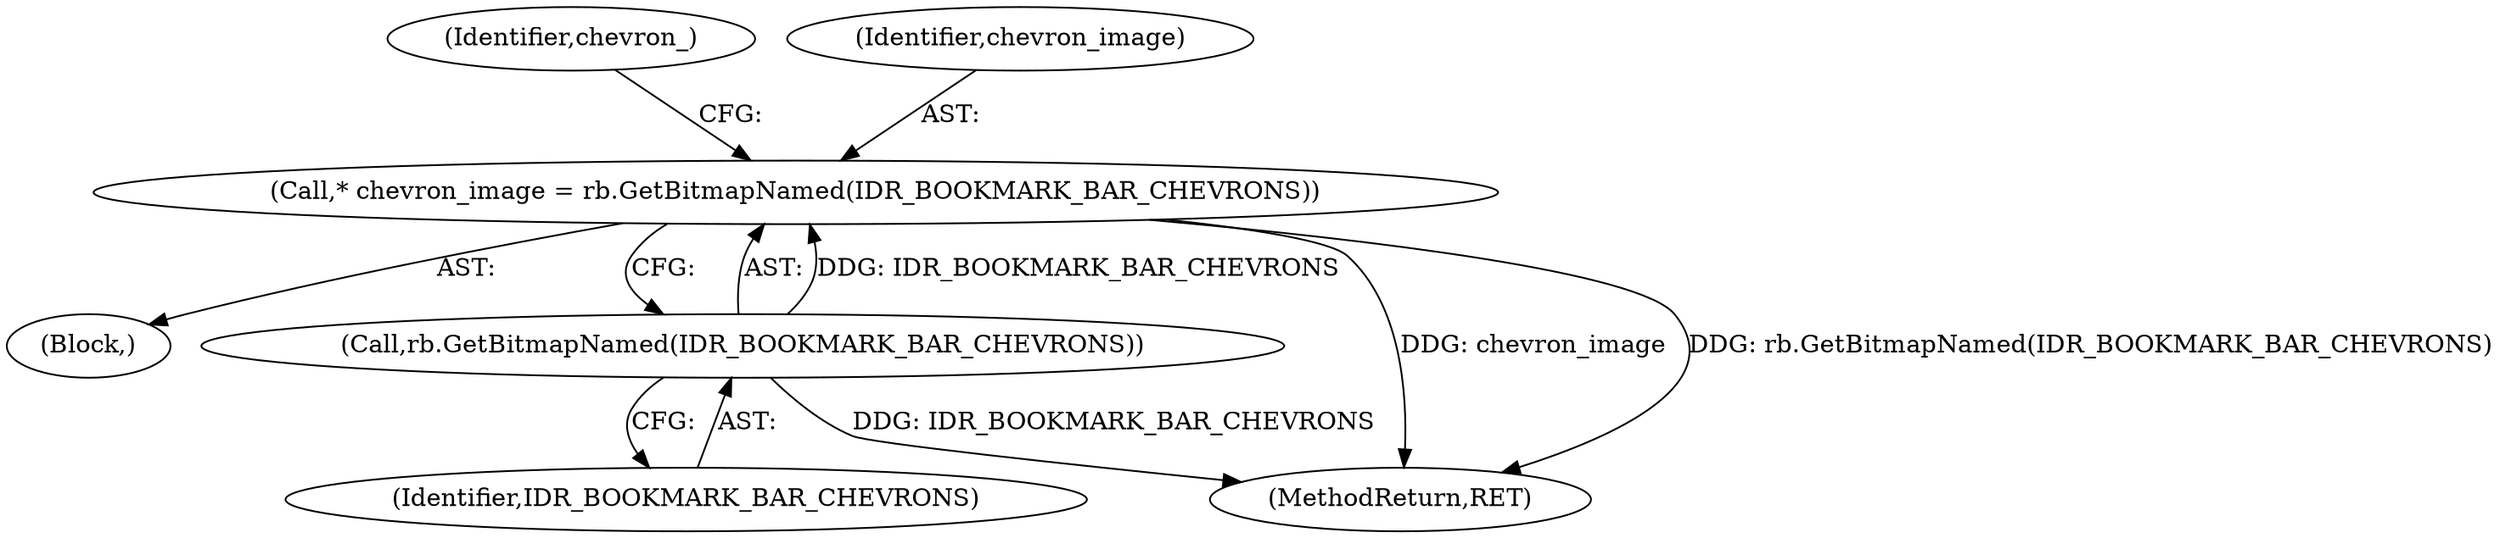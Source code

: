 digraph "0_Chrome_4afa45dfbf11e9334e63aef002cd854ec86f6d44_1@pointer" {
"1000144" [label="(Call,* chevron_image = rb.GetBitmapNamed(IDR_BOOKMARK_BAR_CHEVRONS))"];
"1000146" [label="(Call,rb.GetBitmapNamed(IDR_BOOKMARK_BAR_CHEVRONS))"];
"1000144" [label="(Call,* chevron_image = rb.GetBitmapNamed(IDR_BOOKMARK_BAR_CHEVRONS))"];
"1000149" [label="(Identifier,chevron_)"];
"1000146" [label="(Call,rb.GetBitmapNamed(IDR_BOOKMARK_BAR_CHEVRONS))"];
"1000147" [label="(Identifier,IDR_BOOKMARK_BAR_CHEVRONS)"];
"1000104" [label="(Block,)"];
"1000145" [label="(Identifier,chevron_image)"];
"1000171" [label="(MethodReturn,RET)"];
"1000144" -> "1000104"  [label="AST: "];
"1000144" -> "1000146"  [label="CFG: "];
"1000145" -> "1000144"  [label="AST: "];
"1000146" -> "1000144"  [label="AST: "];
"1000149" -> "1000144"  [label="CFG: "];
"1000144" -> "1000171"  [label="DDG: chevron_image"];
"1000144" -> "1000171"  [label="DDG: rb.GetBitmapNamed(IDR_BOOKMARK_BAR_CHEVRONS)"];
"1000146" -> "1000144"  [label="DDG: IDR_BOOKMARK_BAR_CHEVRONS"];
"1000146" -> "1000147"  [label="CFG: "];
"1000147" -> "1000146"  [label="AST: "];
"1000146" -> "1000171"  [label="DDG: IDR_BOOKMARK_BAR_CHEVRONS"];
}
